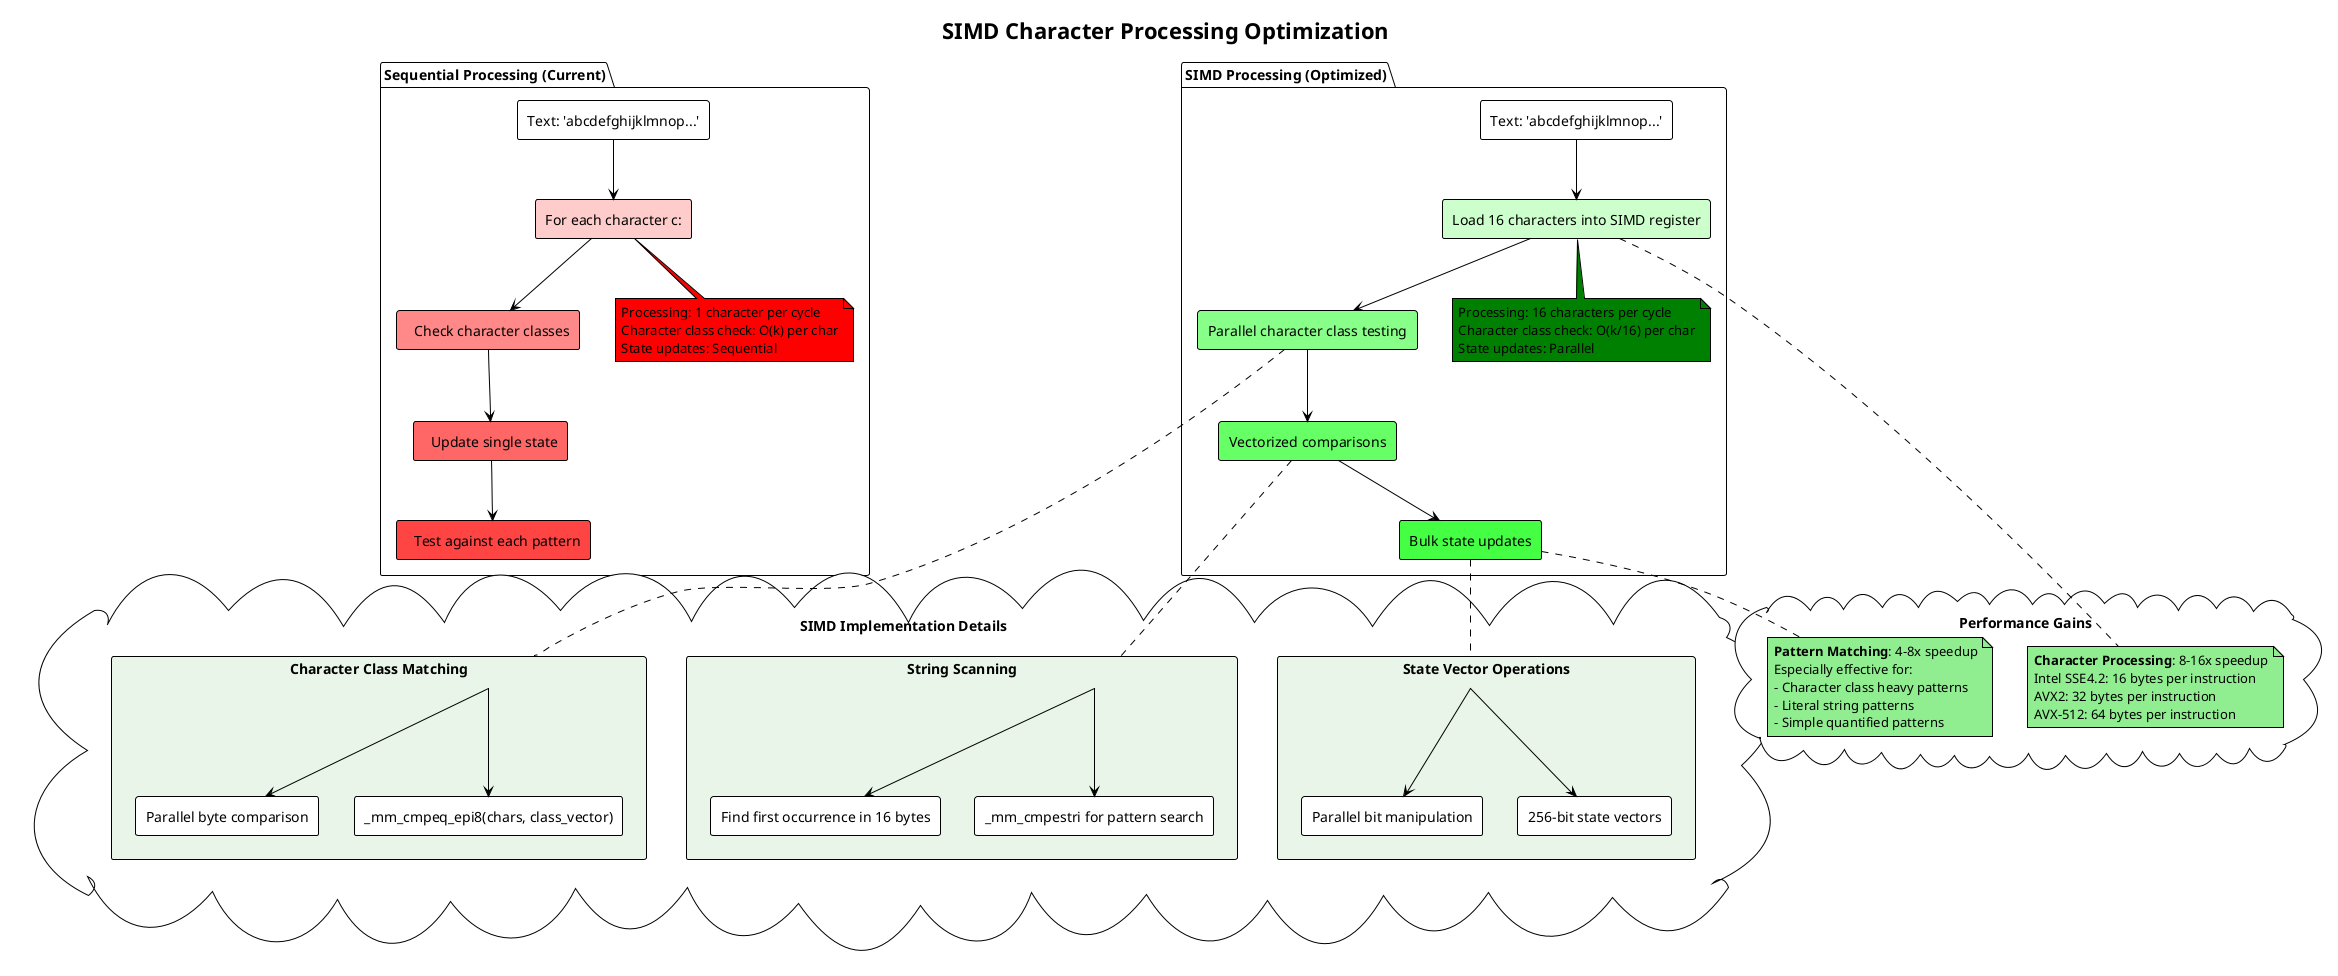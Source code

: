@startuml
!theme plain
title SIMD Character Processing Optimization

package "Sequential Processing (Current)" {
  rectangle "Text: 'abcdefghijklmnop...'" as text1
  rectangle "For each character c:" as loop1 #ffcccc
  rectangle "  Check character classes" as check1 #ff8888
  rectangle "  Update single state" as update1 #ff6666
  rectangle "  Test against each pattern" as test1 #ff4444
  
  text1 --> loop1
  loop1 --> check1
  check1 --> update1
  update1 --> test1
  
  note bottom of loop1 #red
    Processing: 1 character per cycle
    Character class check: O(k) per char
    State updates: Sequential
  end note
}

package "SIMD Processing (Optimized)" {
  rectangle "Text: 'abcdefghijklmnop...'" as text2
  rectangle "Load 16 characters into SIMD register" as load #ccffcc
  rectangle "Parallel character class testing" as parallel #88ff88
  rectangle "Vectorized comparisons" as vector #66ff66
  rectangle "Bulk state updates" as bulk #44ff44
  
  text2 --> load
  load --> parallel
  parallel --> vector
  vector --> bulk
  
  note bottom of load #green
    Processing: 16 characters per cycle
    Character class check: O(k/16) per char
    State updates: Parallel
  end note
}

cloud "SIMD Implementation Details" as simddetails {
  rectangle "Character Class Matching" as ccm #e8f5e8 {
    rectangle "_mm_cmpeq_epi8(chars, class_vector)" as cmp
    rectangle "Parallel byte comparison" as pbyte
    ccm --> cmp
    ccm --> pbyte
  }
  
  rectangle "String Scanning" as ss #e8f5e8 {
    rectangle "_mm_cmpestri for pattern search" as search
    rectangle "Find first occurrence in 16 bytes" as find
    ss --> search
    ss --> find
  }
  
  rectangle "State Vector Operations" as svo #e8f5e8 {
    rectangle "256-bit state vectors" as state256
    rectangle "Parallel bit manipulation" as bitmanip
    svo --> state256
    svo --> bitmanip
  }
}

cloud "Performance Gains" as perfgains {
  note as gain1 #lightgreen
    **Character Processing**: 8-16x speedup
    Intel SSE4.2: 16 bytes per instruction
    AVX2: 32 bytes per instruction
    AVX-512: 64 bytes per instruction
  end note
  
  note as gain2 #lightgreen
    **Pattern Matching**: 4-8x speedup
    Especially effective for:
    - Character class heavy patterns
    - Literal string patterns  
    - Simple quantified patterns
  end note
}

parallel .. ccm
vector .. ss
bulk .. svo
load .. gain1
bulk .. gain2

@enduml